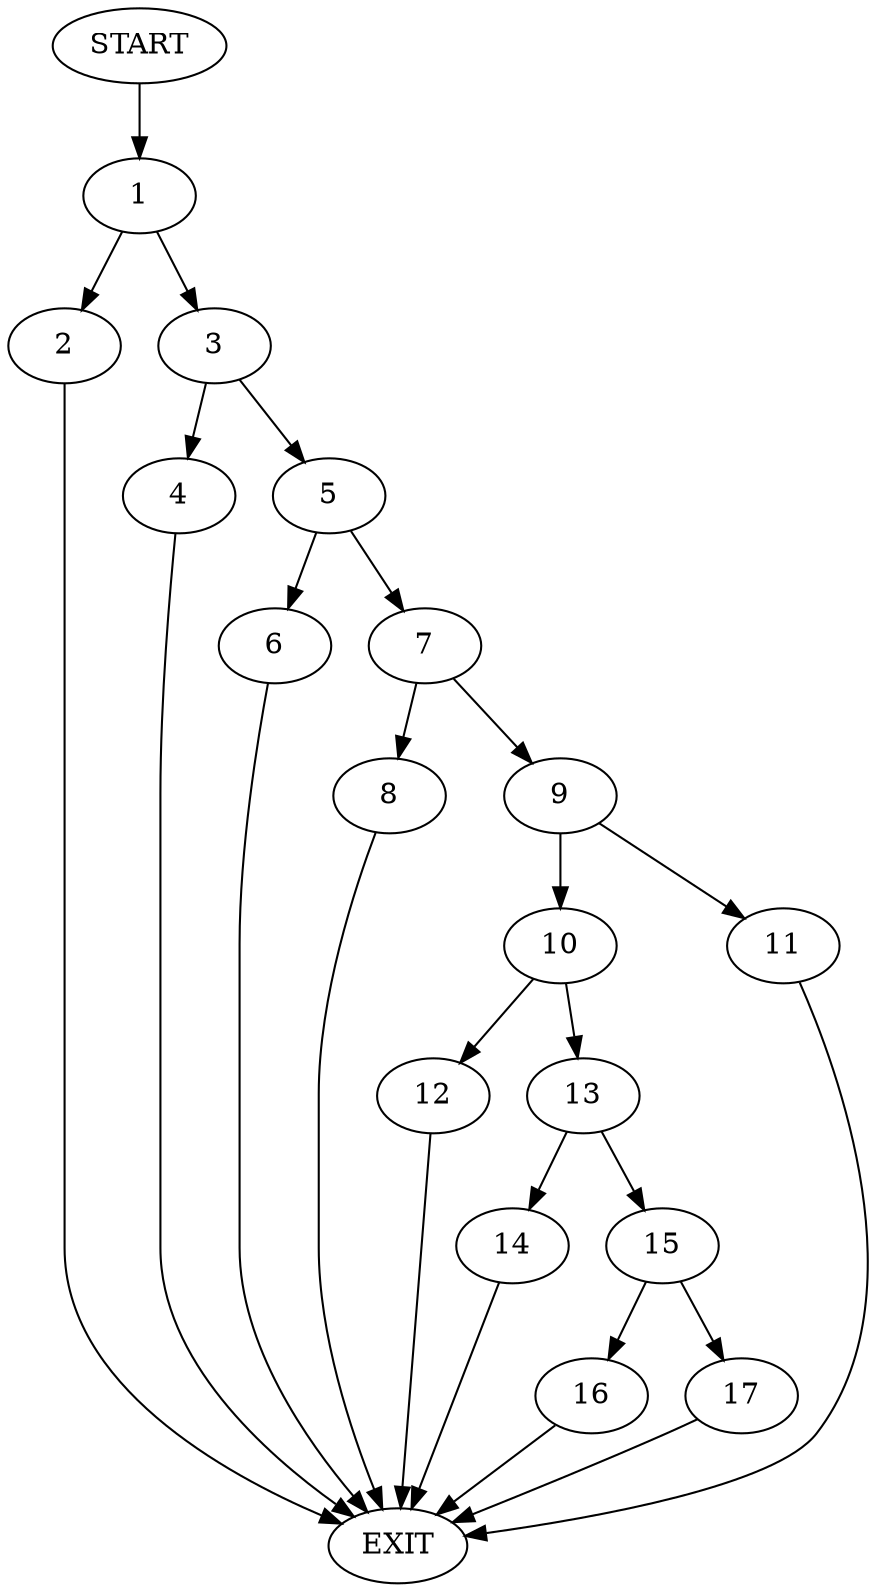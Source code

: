 digraph {
0 [label="START"]
18 [label="EXIT"]
0 -> 1
1 -> 2
1 -> 3
3 -> 4
3 -> 5
2 -> 18
5 -> 6
5 -> 7
4 -> 18
6 -> 18
7 -> 8
7 -> 9
8 -> 18
9 -> 10
9 -> 11
11 -> 18
10 -> 12
10 -> 13
12 -> 18
13 -> 14
13 -> 15
14 -> 18
15 -> 16
15 -> 17
17 -> 18
16 -> 18
}
